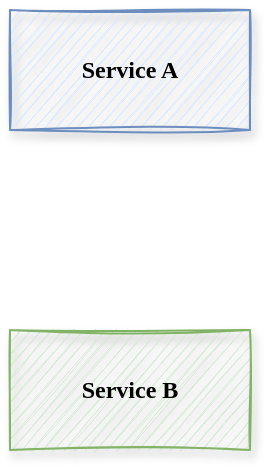 <mxfile version="20.3.2" type="github">
  <diagram id="xd_ivLJh1A_-zqhclp_y" name="Page-1">
    <mxGraphModel dx="321" dy="181" grid="0" gridSize="10" guides="1" tooltips="1" connect="1" arrows="1" fold="1" page="1" pageScale="1" pageWidth="827" pageHeight="1169" math="0" shadow="0">
      <root>
        <mxCell id="0" />
        <mxCell id="1" parent="0" />
        <mxCell id="wBiFnpuhDJ96sovLaJxK-5" value="&lt;b&gt;Service A&lt;/b&gt;" style="rounded=0;whiteSpace=wrap;html=1;fillColor=#dae8fc;strokeColor=#6c8ebf;sketch=1;shadow=1;fontFamily=Indie Flower;fontSource=https%3A%2F%2Ffonts.googleapis.com%2Fcss%3Ffamily%3DIndie%2BFlower;" vertex="1" parent="1">
          <mxGeometry x="282" y="111" width="120" height="60" as="geometry" />
        </mxCell>
        <mxCell id="wBiFnpuhDJ96sovLaJxK-6" value="&lt;b&gt;&lt;font data-font-src=&quot;https://fonts.googleapis.com/css?family=Indie+Flower&quot; face=&quot;Indie Flower&quot;&gt;Service B&lt;/font&gt;&lt;/b&gt;" style="rounded=0;whiteSpace=wrap;html=1;sketch=1;shadow=1;fillColor=#d5e8d4;strokeColor=#82b366;" vertex="1" parent="1">
          <mxGeometry x="282" y="271" width="120" height="60" as="geometry" />
        </mxCell>
      </root>
    </mxGraphModel>
  </diagram>
</mxfile>
